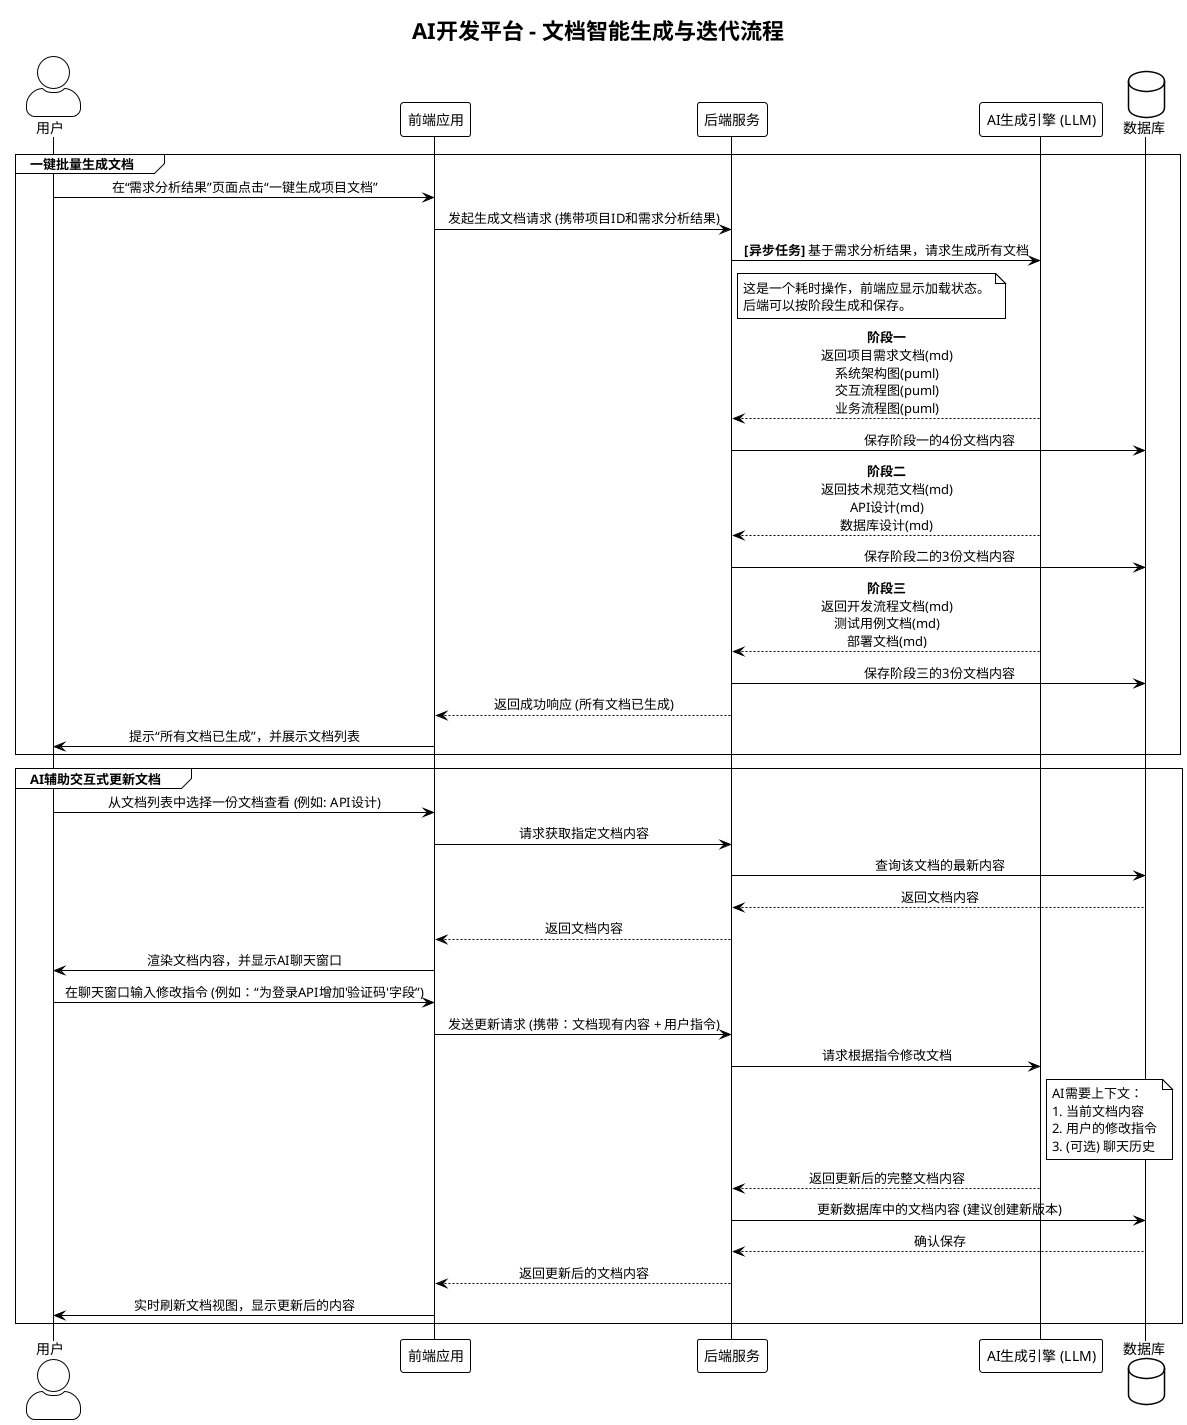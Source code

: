 @startuml
!theme plain
skinparam actorStyle awesome
skinparam sequenceMessageAlign center

title AI开发平台 - 文档智能生成与迭代流程

actor "用户" as User
participant "前端应用" as FE
participant "后端服务" as BE
participant "AI生成引擎 (LLM)" as AI
database "数据库" as DB

group 一键批量生成文档

    User -> FE: 在“需求分析结果”页面点击“一键生成项目文档”
    FE -> BE: 发起生成文档请求 (携带项目ID和需求分析结果)
    BE -> AI: **[异步任务]** 基于需求分析结果，请求生成所有文档
    note right of BE
        这是一个耗时操作，前端应显示加载状态。
        后端可以按阶段生成和保存。
    end note

    AI --> BE: **阶段一**\n返回项目需求文档(md)\n系统架构图(puml)\n交互流程图(puml)\n业务流程图(puml)
    BE -> DB: 保存阶段一的4份文档内容

    AI --> BE: **阶段二**\n返回技术规范文档(md)\nAPI设计(md)\n数据库设计(md)
    BE -> DB: 保存阶段二的3份文档内容

    AI --> BE: **阶段三**\n返回开发流程文档(md)\n测试用例文档(md)\n部署文档(md)
    BE -> DB: 保存阶段三的3份文档内容

    BE --> FE: 返回成功响应 (所有文档已生成)
    FE -> User: 提示“所有文档已生成”，并展示文档列表

end

group AI辅助交互式更新文档

    User -> FE: 从文档列表中选择一份文档查看 (例如: API设计)
    FE -> BE: 请求获取指定文档内容
    BE -> DB: 查询该文档的最新内容
    DB --> BE: 返回文档内容
    BE --> FE: 返回文档内容
    FE -> User: 渲染文档内容，并显示AI聊天窗口

    User -> FE: 在聊天窗口输入修改指令 (例如：“为登录API增加'验证码'字段”)
    FE -> BE: 发送更新请求 (携带：文档现有内容 + 用户指令)
    BE -> AI: 请求根据指令修改文档
    note right of AI
        AI需要上下文：
        1. 当前文档内容
        2. 用户的修改指令
        3. (可选) 聊天历史
    end note
    AI --> BE: 返回更新后的完整文档内容
    BE -> DB: 更新数据库中的文档内容 (建议创建新版本)
    DB --> BE: 确认保存
    BE --> FE: 返回更新后的文档内容
    FE -> User: 实时刷新文档视图，显示更新后的内容

end

@enduml